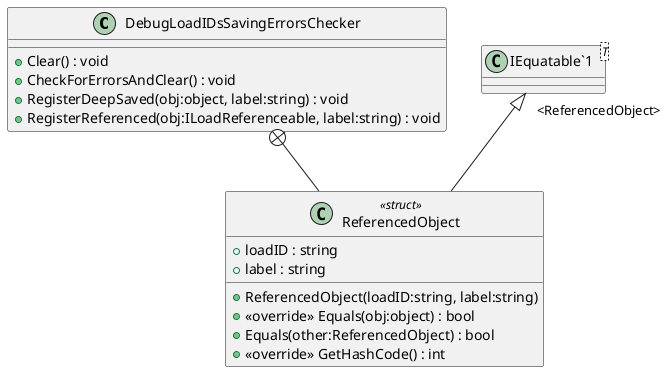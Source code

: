 @startuml
class DebugLoadIDsSavingErrorsChecker {
    + Clear() : void
    + CheckForErrorsAndClear() : void
    + RegisterDeepSaved(obj:object, label:string) : void
    + RegisterReferenced(obj:ILoadReferenceable, label:string) : void
}
class ReferencedObject <<struct>> {
    + loadID : string
    + label : string
    + ReferencedObject(loadID:string, label:string)
    + <<override>> Equals(obj:object) : bool
    + Equals(other:ReferencedObject) : bool
    + <<override>> GetHashCode() : int
}
class "IEquatable`1"<T> {
}
DebugLoadIDsSavingErrorsChecker +-- ReferencedObject
"IEquatable`1" "<ReferencedObject>" <|-- ReferencedObject
@enduml
